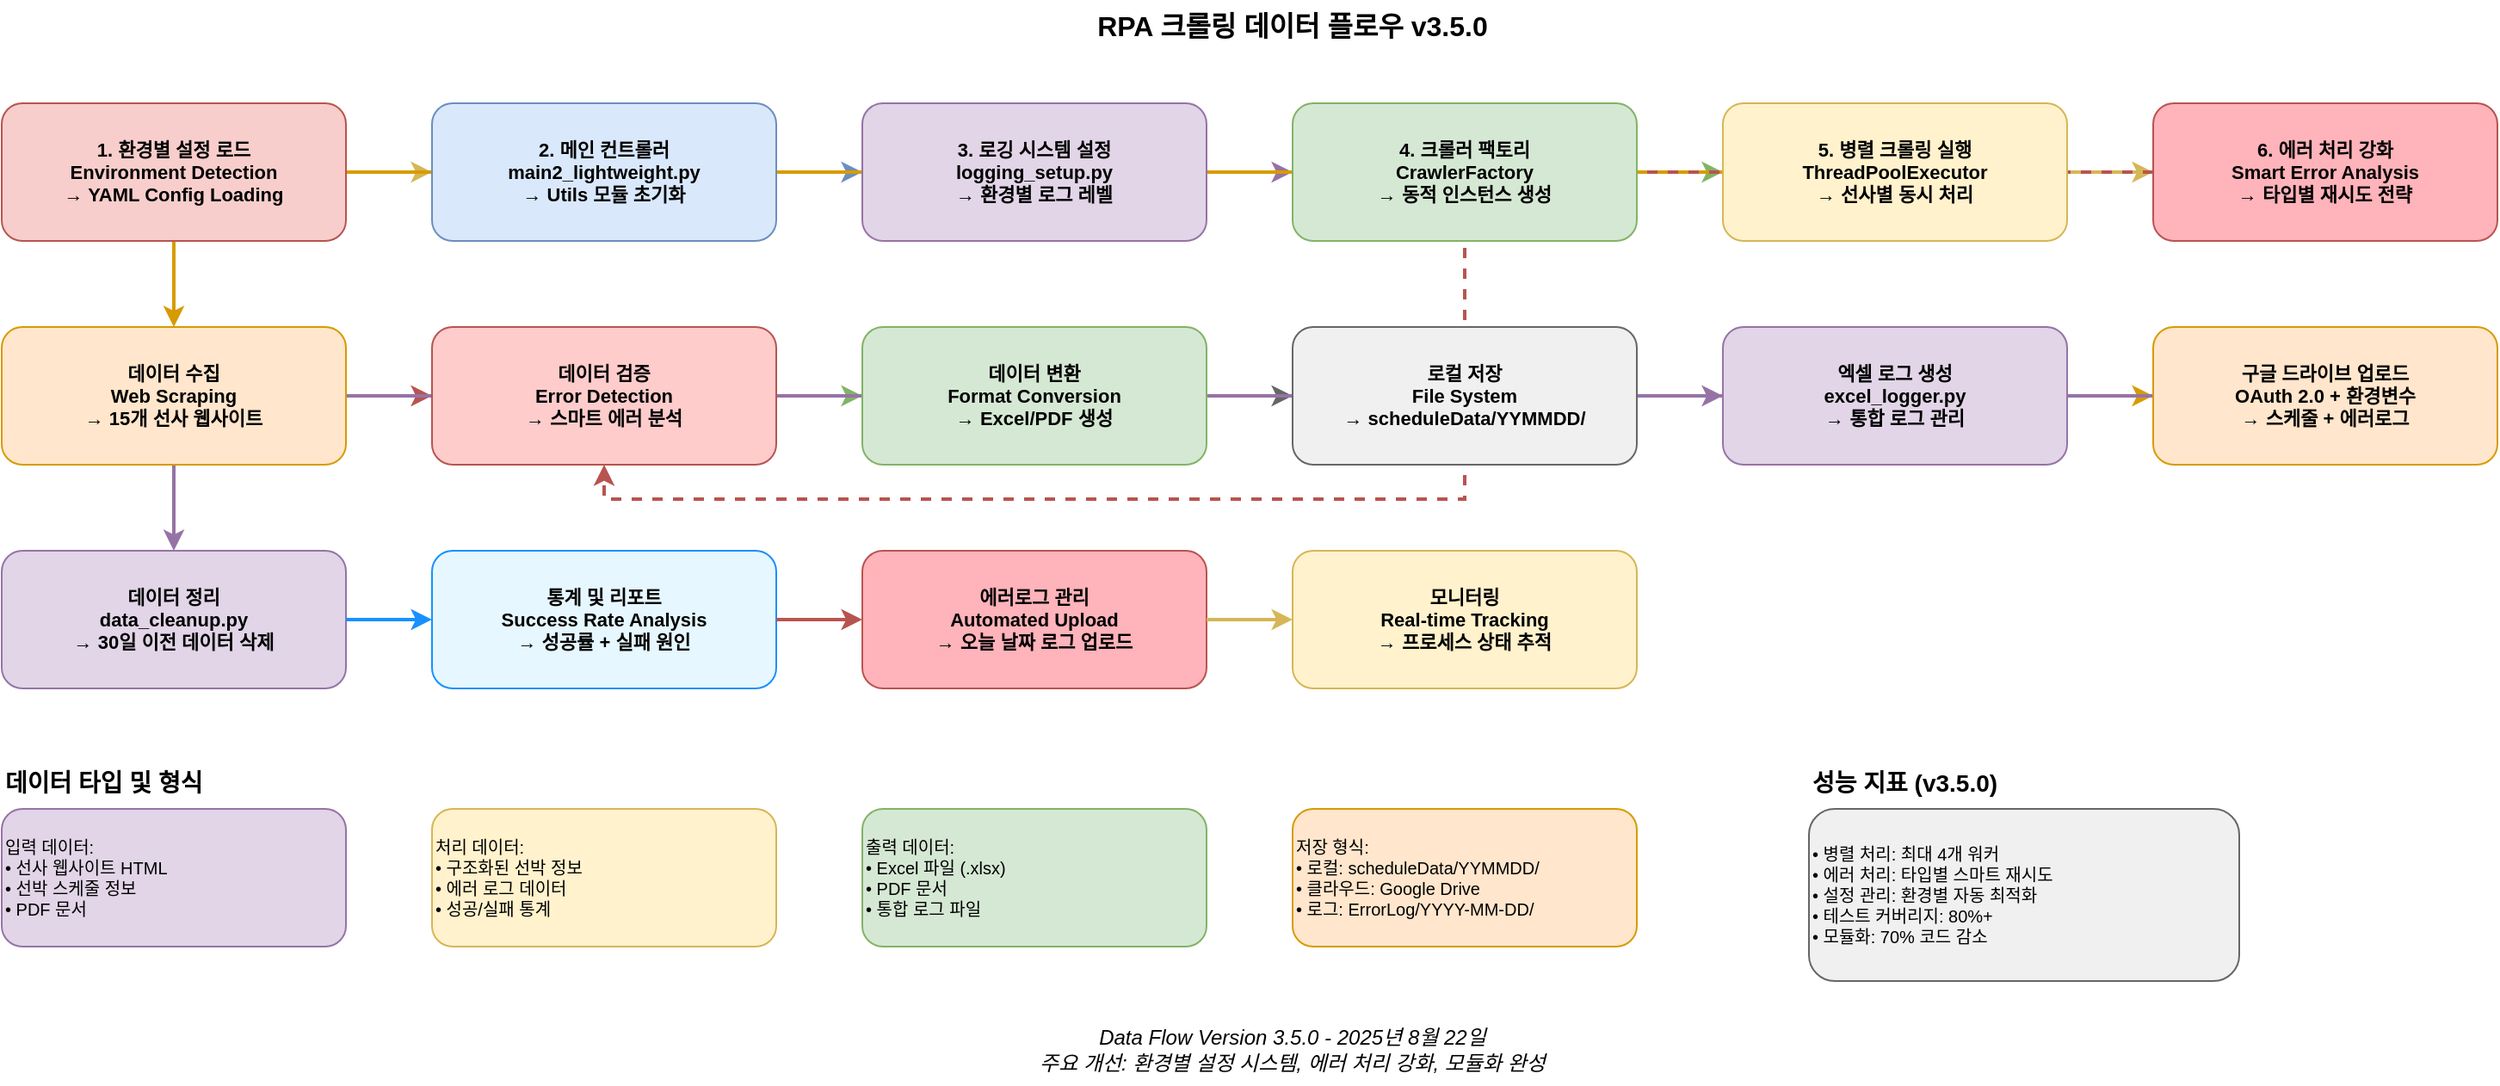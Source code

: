 <mxfile version="28.1.0">
  <diagram name="RPA_Data_Flow_v3.5.0" id="dataflow">
    <mxGraphModel dx="1426" dy="777" grid="1" gridSize="10" guides="1" tooltips="1" connect="1" arrows="1" fold="1" page="1" pageScale="1" pageWidth="1600" pageHeight="1000" math="0" shadow="0">
      <root>
        <mxCell id="0" />
        <mxCell id="1" parent="0" />
        <mxCell id="title" value="RPA 크롤링 데이터 플로우 v3.5.0" style="text;html=1;strokeColor=none;fillColor=none;align=center;verticalAlign=middle;whiteSpace=wrap;rounded=0;fontSize=16;fontStyle=1;" parent="1" vertex="1">
          <mxGeometry x="650" y="10" width="300" height="30" as="geometry" />
        </mxCell>
        <mxCell id="cleanup" value="데이터 정리&#xa;data_cleanup.py&#xa;→ 30일 이전 데이터 삭제" style="rounded=1;whiteSpace=wrap;html=1;fillColor=#e1d5e7;strokeColor=#9673a6;fontSize=11;fontStyle=1;" parent="1" vertex="1">
          <mxGeometry x="50" y="330" width="200" height="80" as="geometry" />
        </mxCell>
        <mxCell id="report" value="통계 및 리포트&#xa;Success Rate Analysis&#xa;→ 성공률 + 실패 원인" style="rounded=1;whiteSpace=wrap;html=1;fillColor=#e6f7ff;strokeColor=#1890ff;fontSize=11;fontStyle=1;" parent="1" vertex="1">
          <mxGeometry x="300" y="330" width="200" height="80" as="geometry" />
        </mxCell>
        <mxCell id="error_mgmt" value="에러로그 관리&#xa;Automated Upload&#xa;→ 오늘 날짜 로그 업로드" style="rounded=1;whiteSpace=wrap;html=1;fillColor=#ffb3ba;strokeColor=#b85450;fontSize=11;fontStyle=1;" parent="1" vertex="1">
          <mxGeometry x="550" y="330" width="200" height="80" as="geometry" />
        </mxCell>
        <mxCell id="monitor" value="모니터링&#xa;Real-time Tracking&#xa;→ 프로세스 상태 추적" style="rounded=1;whiteSpace=wrap;html=1;fillColor=#fff2cc;strokeColor=#d6b656;fontSize=11;fontStyle=1;" parent="1" vertex="1">
          <mxGeometry x="800" y="330" width="200" height="80" as="geometry" />
        </mxCell>
        <mxCell id="flow1" style="edgeStyle=orthogonalEdgeStyle;rounded=0;orthogonalLoop=1;jettySize=auto;html=1;entryX=0;entryY=0.5;entryDx=0;entryDy=0;strokeWidth=2;strokeColor=#d6b656;" parent="1" source="step1" target="step2" edge="1">
          <mxGeometry relative="1" as="geometry" />
        </mxCell>
        <mxCell id="flow2" style="edgeStyle=orthogonalEdgeStyle;rounded=0;orthogonalLoop=1;jettySize=auto;html=1;entryX=0;entryY=0.5;entryDx=0;entryDy=0;strokeWidth=2;strokeColor=#6c8ebf;" parent="1" source="step2" target="step3" edge="1">
          <mxGeometry relative="1" as="geometry" />
        </mxCell>
        <mxCell id="flow3" style="edgeStyle=orthogonalEdgeStyle;rounded=0;orthogonalLoop=1;jettySize=auto;html=1;entryX=0;entryY=0.5;entryDx=0;entryDy=0;strokeWidth=2;strokeColor=#9673a6;" parent="1" source="step3" target="step4" edge="1">
          <mxGeometry relative="1" as="geometry" />
        </mxCell>
        <mxCell id="flow4" style="edgeStyle=orthogonalEdgeStyle;rounded=0;orthogonalLoop=1;jettySize=auto;html=1;entryX=0;entryY=0.5;entryDx=0;entryDy=0;strokeWidth=2;strokeColor=#82b366;" parent="1" source="step4" target="step5" edge="1">
          <mxGeometry relative="1" as="geometry" />
        </mxCell>
        <mxCell id="flow5" style="edgeStyle=orthogonalEdgeStyle;rounded=0;orthogonalLoop=1;jettySize=auto;html=1;entryX=0;entryY=0.5;entryDx=0;entryDy=0;strokeWidth=2;strokeColor=#d6b656;" parent="1" source="step5" target="step6" edge="1">
          <mxGeometry relative="1" as="geometry" />
        </mxCell>
        <mxCell id="flow6" style="edgeStyle=orthogonalEdgeStyle;rounded=0;orthogonalLoop=1;jettySize=auto;html=1;entryX=0.5;entryY=0;entryDx=0;entryDy=0;strokeWidth=2;strokeColor=#d79b00;" parent="1" source="step5" target="collect" edge="1">
          <mxGeometry relative="1" as="geometry" />
        </mxCell>
        <mxCell id="flow7" style="edgeStyle=orthogonalEdgeStyle;rounded=0;orthogonalLoop=1;jettySize=auto;html=1;entryX=0;entryY=0.5;entryDx=0;entryDy=0;strokeWidth=2;strokeColor=#b85450;" parent="1" source="collect" target="validate" edge="1">
          <mxGeometry relative="1" as="geometry" />
        </mxCell>
        <mxCell id="flow8" style="edgeStyle=orthogonalEdgeStyle;rounded=0;orthogonalLoop=1;jettySize=auto;html=1;entryX=0;entryY=0.5;entryDx=0;entryDy=0;strokeWidth=2;strokeColor=#82b366;" parent="1" source="validate" target="transform" edge="1">
          <mxGeometry relative="1" as="geometry" />
        </mxCell>
        <mxCell id="flow9" style="edgeStyle=orthogonalEdgeStyle;rounded=0;orthogonalLoop=1;jettySize=auto;html=1;entryX=0;entryY=0.5;entryDx=0;entryDy=0;strokeWidth=2;strokeColor=#666666;" parent="1" source="transform" target="local_save" edge="1">
          <mxGeometry relative="1" as="geometry" />
        </mxCell>
        <mxCell id="flow10" style="edgeStyle=orthogonalEdgeStyle;rounded=0;orthogonalLoop=1;jettySize=auto;html=1;entryX=0;entryY=0.5;entryDx=0;entryDy=0;strokeWidth=2;strokeColor=#9673a6;" parent="1" source="local_save" target="excel_log" edge="1">
          <mxGeometry relative="1" as="geometry" />
        </mxCell>
        <mxCell id="flow11" style="edgeStyle=orthogonalEdgeStyle;rounded=0;orthogonalLoop=1;jettySize=auto;html=1;entryX=0;entryY=0.5;entryDx=0;entryDy=0;strokeWidth=2;strokeColor=#d79b00;" parent="1" source="excel_log" target="gdrive_upload" edge="1">
          <mxGeometry relative="1" as="geometry" />
        </mxCell>
        <mxCell id="flow12" style="edgeStyle=orthogonalEdgeStyle;rounded=0;orthogonalLoop=1;jettySize=auto;html=1;entryX=0.5;entryY=0;entryDx=0;entryDy=0;strokeWidth=2;strokeColor=#9673a6;" parent="1" source="gdrive_upload" target="cleanup" edge="1">
          <mxGeometry relative="1" as="geometry" />
        </mxCell>
        <mxCell id="flow13" style="edgeStyle=orthogonalEdgeStyle;rounded=0;orthogonalLoop=1;jettySize=auto;html=1;entryX=0;entryY=0.5;entryDx=0;entryDy=0;strokeWidth=2;strokeColor=#1890ff;" parent="1" source="cleanup" target="report" edge="1">
          <mxGeometry relative="1" as="geometry" />
        </mxCell>
        <mxCell id="flow14" style="edgeStyle=orthogonalEdgeStyle;rounded=0;orthogonalLoop=1;jettySize=auto;html=1;entryX=0;entryY=0.5;entryDx=0;entryDy=0;strokeWidth=2;strokeColor=#b85450;" parent="1" source="report" target="error_mgmt" edge="1">
          <mxGeometry relative="1" as="geometry" />
        </mxCell>
        <mxCell id="flow15" style="edgeStyle=orthogonalEdgeStyle;rounded=0;orthogonalLoop=1;jettySize=auto;html=1;entryX=0;entryY=0.5;entryDx=0;entryDy=0;strokeWidth=2;strokeColor=#d6b656;" parent="1" source="error_mgmt" target="monitor" edge="1">
          <mxGeometry relative="1" as="geometry" />
        </mxCell>
        <mxCell id="feedback1" style="edgeStyle=orthogonalEdgeStyle;rounded=0;orthogonalLoop=1;jettySize=auto;html=1;entryX=0.5;entryY=1;entryDx=0;entryDy=0;strokeWidth=2;strokeColor=#b85450;dashed=1;" parent="1" source="step6" target="validate" edge="1">
          <mxGeometry relative="1" as="geometry" />
        </mxCell>
        <mxCell id="data_types" value="데이터 타입 및 형식" style="text;html=1;strokeColor=none;fillColor=none;align=left;verticalAlign=middle;whiteSpace=wrap;rounded=0;fontSize=14;fontStyle=1;" parent="1" vertex="1">
          <mxGeometry x="50" y="450" width="200" height="30" as="geometry" />
        </mxCell>
        <mxCell id="input_data" value="입력 데이터:&#xa;• 선사 웹사이트 HTML&#xa;• 선박 스케줄 정보&#xa;• PDF 문서" style="rounded=1;whiteSpace=wrap;html=1;fillColor=#e1d5e7;strokeColor=#9673a6;fontSize=10;align=left;" parent="1" vertex="1">
          <mxGeometry x="50" y="480" width="200" height="80" as="geometry" />
        </mxCell>
        <mxCell id="process_data" value="처리 데이터:&#xa;• 구조화된 선박 정보&#xa;• 에러 로그 데이터&#xa;• 성공/실패 통계" style="rounded=1;whiteSpace=wrap;html=1;fillColor=#fff2cc;strokeColor=#d6b656;fontSize=10;align=left;" parent="1" vertex="1">
          <mxGeometry x="300" y="480" width="200" height="80" as="geometry" />
        </mxCell>
        <mxCell id="output_data" value="출력 데이터:&#xa;• Excel 파일 (.xlsx)&#xa;• PDF 문서&#xa;• 통합 로그 파일" style="rounded=1;whiteSpace=wrap;html=1;fillColor=#d5e8d4;strokeColor=#82b366;fontSize=10;align=left;" parent="1" vertex="1">
          <mxGeometry x="550" y="480" width="200" height="80" as="geometry" />
        </mxCell>
        <mxCell id="storage_data" value="저장 형식:&#xa;• 로컬: scheduleData/YYMMDD/&#xa;• 클라우드: Google Drive&#xa;• 로그: ErrorLog/YYYY-MM-DD/" style="rounded=1;whiteSpace=wrap;html=1;fillColor=#ffe6cc;strokeColor=#d79b00;fontSize=10;align=left;" parent="1" vertex="1">
          <mxGeometry x="800" y="480" width="200" height="80" as="geometry" />
        </mxCell>
        <mxCell id="performance" value="성능 지표 (v3.5.0)" style="text;html=1;strokeColor=none;fillColor=none;align=left;verticalAlign=middle;whiteSpace=wrap;rounded=0;fontSize=14;fontStyle=1;" parent="1" vertex="1">
          <mxGeometry x="1100" y="450" width="200" height="30" as="geometry" />
        </mxCell>
        <mxCell id="perf_metrics" value="• 병렬 처리: 최대 4개 워커&#xa;• 에러 처리: 타입별 스마트 재시도&#xa;• 설정 관리: 환경별 자동 최적화&#xa;• 테스트 커버리지: 80%+&#xa;• 모듈화: 70% 코드 감소" style="rounded=1;whiteSpace=wrap;html=1;fillColor=#f0f0f0;strokeColor=#666666;fontSize=10;align=left;" parent="1" vertex="1">
          <mxGeometry x="1100" y="480" width="250" height="100" as="geometry" />
        </mxCell>
        <mxCell id="version" value="Data Flow Version 3.5.0 - 2025년 8월 22일&#xa;주요 개선: 환경별 설정 시스템, 에러 처리 강화, 모듈화 완성" style="text;html=1;strokeColor=none;fillColor=none;align=center;verticalAlign=middle;whiteSpace=wrap;rounded=0;fontSize=12;fontStyle=2;" parent="1" vertex="1">
          <mxGeometry x="600" y="600" width="400" height="40" as="geometry" />
        </mxCell>
        <mxCell id="step1" value="1. 환경별 설정 로드&#xa;Environment Detection&#xa;→ YAML Config Loading" style="rounded=1;whiteSpace=wrap;html=1;fillColor=#f8cecc;strokeColor=#b85450;fontSize=11;fontStyle=1;" parent="1" vertex="1">
          <mxGeometry x="50" y="70" width="200" height="80" as="geometry" />
        </mxCell>
        <mxCell id="step2" value="2. 메인 컨트롤러&#xa;main2_lightweight.py&#xa;→ Utils 모듈 초기화" style="rounded=1;whiteSpace=wrap;html=1;fillColor=#dae8fc;strokeColor=#6c8ebf;fontSize=11;fontStyle=1;" parent="1" vertex="1">
          <mxGeometry x="300" y="70" width="200" height="80" as="geometry" />
        </mxCell>
        <mxCell id="step3" value="3. 로깅 시스템 설정&#xa;logging_setup.py&#xa;→ 환경별 로그 레벨" style="rounded=1;whiteSpace=wrap;html=1;fillColor=#e1d5e7;strokeColor=#9673a6;fontSize=11;fontStyle=1;" parent="1" vertex="1">
          <mxGeometry x="550" y="70" width="200" height="80" as="geometry" />
        </mxCell>
        <mxCell id="step4" value="4. 크롤러 팩토리&#xa;CrawlerFactory&#xa;→ 동적 인스턴스 생성" style="rounded=1;whiteSpace=wrap;html=1;fillColor=#d5e8d4;strokeColor=#82b366;fontSize=11;fontStyle=1;" parent="1" vertex="1">
          <mxGeometry x="800" y="70" width="200" height="80" as="geometry" />
        </mxCell>
        <mxCell id="step5" value="5. 병렬 크롤링 실행&#xa;ThreadPoolExecutor&#xa;→ 선사별 동시 처리" style="rounded=1;whiteSpace=wrap;html=1;fillColor=#fff2cc;strokeColor=#d6b656;fontSize=11;fontStyle=1;" parent="1" vertex="1">
          <mxGeometry x="1050" y="70" width="200" height="80" as="geometry" />
        </mxCell>
        <mxCell id="step6" value="6. 에러 처리 강화&#xa;Smart Error Analysis&#xa;→ 타입별 재시도 전략" style="rounded=1;whiteSpace=wrap;html=1;fillColor=#ffb3ba;strokeColor=#b85450;fontSize=11;fontStyle=1;" parent="1" vertex="1">
          <mxGeometry x="1300" y="70" width="200" height="80" as="geometry" />
        </mxCell>
        <mxCell id="collect" value="데이터 수집&#xa;Web Scraping&#xa;→ 15개 선사 웹사이트" style="rounded=1;whiteSpace=wrap;html=1;fillColor=#ffe6cc;strokeColor=#d79b00;fontSize=11;fontStyle=1;" parent="1" vertex="1">
          <mxGeometry x="50" y="200" width="200" height="80" as="geometry" />
        </mxCell>
        <mxCell id="validate" value="데이터 검증&#xa;Error Detection&#xa;→ 스마트 에러 분석" style="rounded=1;whiteSpace=wrap;html=1;fillColor=#ffcccc;strokeColor=#b85450;fontSize=11;fontStyle=1;" parent="1" vertex="1">
          <mxGeometry x="300" y="200" width="200" height="80" as="geometry" />
        </mxCell>
        <mxCell id="transform" value="데이터 변환&#xa;Format Conversion&#xa;→ Excel/PDF 생성" style="rounded=1;whiteSpace=wrap;html=1;fillColor=#d5e8d4;strokeColor=#82b366;fontSize=11;fontStyle=1;" parent="1" vertex="1">
          <mxGeometry x="550" y="200" width="200" height="80" as="geometry" />
        </mxCell>
        <mxCell id="local_save" value="로컬 저장&#xa;File System&#xa;→ scheduleData/YYMMDD/" style="rounded=1;whiteSpace=wrap;html=1;fillColor=#f0f0f0;strokeColor=#666666;fontSize=11;fontStyle=1;" parent="1" vertex="1">
          <mxGeometry x="800" y="200" width="200" height="80" as="geometry" />
        </mxCell>
        <mxCell id="excel_log" value="엑셀 로그 생성&#xa;excel_logger.py&#xa;→ 통합 로그 관리" style="rounded=1;whiteSpace=wrap;html=1;fillColor=#e1d5e7;strokeColor=#9673a6;fontSize=11;fontStyle=1;" parent="1" vertex="1">
          <mxGeometry x="1050" y="200" width="200" height="80" as="geometry" />
        </mxCell>
        <mxCell id="gdrive_upload" value="구글 드라이브 업로드&#xa;OAuth 2.0 + 환경변수&#xa;→ 스케줄 + 에러로그" style="rounded=1;whiteSpace=wrap;html=1;fillColor=#ffe6cc;strokeColor=#d79b00;fontSize=11;fontStyle=1;" parent="1" vertex="1">
          <mxGeometry x="1300" y="200" width="200" height="80" as="geometry" />
        </mxCell>
      </root>
    </mxGraphModel>
  </diagram>
</mxfile>
